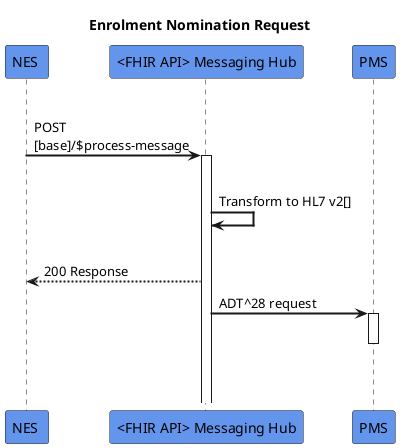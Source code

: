 @startuml
skinparam sequenceArrowThickness 2
skinparam roundcorner 5
skinparam maxmessagesize 180
skinparam sequenceParticipant bold
title  Enrolment Nomination Request
participant "NES " as A #CornflowerBlue
participant "<FHIR API> Messaging Hub" as B #CornflowerBlue
participant "PMS" as C #CornflowerBlue
|||

A -> B: POST [base]/$process-message
activate B
|||
B -> B: Transform to HL7 v2[]
|||
B -[dashed]-> A: 200 Response 
B -> C: ADT^28 request
activate C
|||
deactivate C
|||
@enduml

